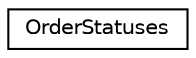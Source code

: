 digraph "Graphical Class Hierarchy"
{
 // LATEX_PDF_SIZE
  edge [fontname="Helvetica",fontsize="10",labelfontname="Helvetica",labelfontsize="10"];
  node [fontname="Helvetica",fontsize="10",shape=record];
  rankdir="LR";
  Node0 [label="OrderStatuses",height=0.2,width=0.4,color="black", fillcolor="white", style="filled",URL="$structOrderStatuses.html",tooltip=" "];
}
